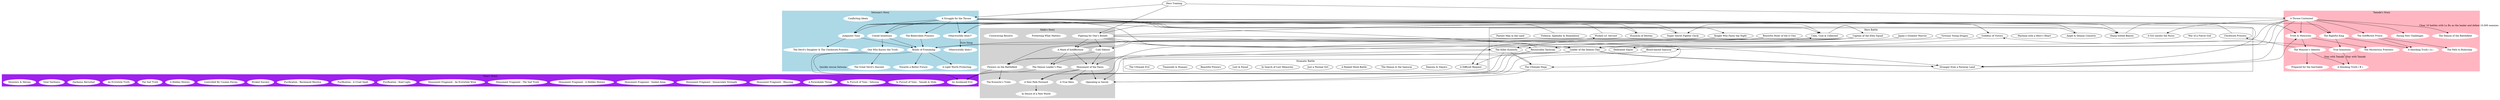 digraph {
	/*
	On Mac, with Graphviz installed via brew, run the following:
	dot -Tpng warriors-all-stars.dot -o warriors-all-stars.png
	*/
	hero_training [label="Hero Training"]

	subgraph cluster_0 {
		label = "Tamaki's Story";
		style=filled;
		color=lightpink;
		node [style=filled,color=white];
		a_throne_contested [label="A Throne Contested"]
		the_rightful_king [label="The Rightful King"]
		a_shocking_truth_a [label="A Shocking Truth ( A )"]
		a_shocking_truth_b [label="A Shocking Truth ( B )"]
		the_indifferent_prince [label="The Indifferent Prince"]
		the_path_to_rulership [label="The Path to Rulership"]
		truth_and_memories [label="Truth & Memories"]
		the_monsters_identity [label="The Monster’s Identity"]
		true_intentions [label="True Intentions"]
		prepared_for_the_inevitable [label="Prepared for the Inevitable"]
		the_mysterious_priestess [label="The Mysterious Priestess"]
		facing_new_challenges [label="Facing New Challenges"]
		the_demon_of_the_battlefield [label="The Demon of the Battlefield"]

		a_throne_contested -> the_rightful_king
		the_rightful_king -> a_shocking_truth_a
		the_indifferent_prince -> a_shocking_truth_a
		true_intentions -> a_shocking_truth_b [label="Stay with Tamaki"]
		the_monsters_identity -> a_shocking_truth_b [label="Stay with Tamaki"]
		a_throne_contested -> the_indifferent_prince
		// A Shocking Truth -> the_path_to_rulership
		the_indifferent_prince -> the_path_to_rulership
		a_throne_contested -> truth_and_memories
		truth_and_memories -> the_monsters_identity
		// Wang Yuanji, Sophie, Oka
		the_rightful_king -> true_intentions
		// Wang Yuanji, Oka, Sophie
		the_monsters_identity -> prepared_for_the_inevitable
		// A Shocking Truth
		truth_and_memories -> the_mysterious_priestess
		a_throne_contested -> facing_new_challenges
		a_throne_contested -> the_demon_of_the_battlefield [label="Clear 10 battles with Lu Bu as the leader and defeat 10,000 enemies."]
	}

	subgraph cluster_1 {
		label = "Shiki's Story";
		style = filled;
		color = lightgrey;
		node [style=filled,color=white];
		fighting_for_ones_beliefs [label="Fighting for One’s Beliefs"]
		a_mask_of_indifference [label="A Mask of Indifference"]
		the_demon_leaders_plan [label="The Demon Leader’s Plan"]
		cold_silence [label="Cold Silence"]
		flowers_on_the_battlefield [label="Flowers on the Battlefield"]
		monument_of_the_dawn [label="Monument of the Dawn"]
		a_new_path_forward [label="A New Path Forward"]
		in_desire_of_a_new_world [label="In Desire of a New World"]
		protecting_what_matters [label="Protecting What Matters"]
		unwavering_resolve [label="Unwavering Resolve"]
		the_kunoichis_trials [label="The Kunoichi’s Trials"]
		a_true_hero [label="A True Hero"]
		operating_in_secret [label="Operating in Secret"]

		fighting_for_ones_beliefs -> a_mask_of_indifference
		a_mask_of_indifference -> the_demon_leaders_plan
		fighting_for_ones_beliefs -> cold_silence
		cold_silence -> flowers_on_the_battlefield
		a_mask_of_indifference -> monument_of_the_dawn
		cold_silence -> monument_of_the_dawn
		monument_of_the_dawn -> a_new_path_forward
		a_new_path_forward -> in_desire_of_a_new_world
		flowers_on_the_battlefield -> the_kunoichis_trials
		monument_of_the_dawn -> a_true_hero
		monument_of_the_dawn -> operating_in_secret
	}

	subgraph cluster_2 {
		label = "Setsuna's Story";
		style=filled;
		color=lightblue;
		node [style=filled,color=white];
		a_struggle_for_the_throne [label="A Struggle for the Throne"]
		judgment_time [label="Judgment Time"]
		the_benevolent_princess [label="The Benevolent Princess"]
		untold_intentions [label="Untold Intentions"]
		bonds_of_friendship [label="Bonds of Friendship"]
		towards_a_better_future [label="Towards a Better Future"]
		a_light_worth_protecting [label="A Light Worth Protecting"]
		conflicting_ideals [label="Conflicting Ideals"]
		the_devils_daughter_and_the_clockwork_princess [label="The Devil's Daughter & The Clockwork Princess"]
		one_who_knows_the_truth [label="One Who Knows the Truth"]
		the_great_devils_descent [label="The Great Devil's Descent"]
		otherworldly_idols_1 [label="Otherworldly Idols?!"]
		otherworldly_idols_2 [label="Otherworldly Idols!!"]

		a_struggle_for_the_throne -> judgment_time
		a_struggle_for_the_throne -> the_benevolent_princess
		a_struggle_for_the_throne -> untold_intentions
		a_struggle_for_the_throne -> otherworldly_idols_1
		judgment_time -> bonds_of_friendship
		judgment_time -> the_devils_daughter_and_the_clockwork_princess
		the_benevolent_princess -> bonds_of_friendship
		untold_intentions -> bonds_of_friendship
		untold_intentions -> one_who_knows_the_truth
		bonds_of_friendship -> towards_a_better_future
		bonds_of_friendship -> a_light_worth_protecting

		a_light_worth_protecting
		the_devils_daughter_and_the_clockwork_princess
		one_who_knows_the_truth -> the_great_devils_descent

		otherworldly_idols_1 -> otherworldly_idols_2 [label="Sure thing."]
	}

	subgraph cluster_3 {
		label = "Yomi's Story";
		style=filled;
		color=purple
		node [style=filled,color=white];
		an_awakened_evil [label="An Awakened Evil"]
		in_pursuit_of_yomi_tamaki_shiki [label="In Pursuit of Yomi - Tamaki & Shiki"]
		in_pursuit_of_yomi_setsuna [label="In Pursuit of Yomi - Setsuna"]
		a_formidable_threat [label="A Formidable Threat"]
		monument_fragment_blessing [label="Monument Fragment - Blessing"]
		monument_fragment_immaculate_strength [label="Monument Fragment - Immaculate Strength"]
		monument_fragment_sealed_away [label="Monument Fragment - Sealed Away"]
		monument_fragment_a_hidden_history [label="Monument Fragment - A Hidden History"]
		monument_fragment_the_sad_truth [label="Monument Fragment - The Sad Truth"]
		monument_fragment_an_erstwhile_wish [label="Monument Fragment - An Erstwhile Wish"]
		purification_kind_light [label="Purification - Kind Light"]
		purification_a_cruel_spirit [label="Purification - A Cruel Spell"]
		purification_reclaimed_resolve [label="Purification - Reclaimed Resolve"]
		wicked_sorcery [label="Wicked Sorcery"]
		controlled_by_unseen_forces [label="Controlled By Unseen Forces"]
		a_hidden_history [label="A Hidden History"]
		the_sad_truth [label="The Sad Truth"]
		an_erstwhile_truth [label="An Erstwhile Truth"]
		darkness_revisited [label="Darkness Revisited"]
		total_darkness [label="Total Darkness"]
		monsters_heroes [label="Monsters & Heroes"]
	}

	subgraph cluster_4 {
		label = "Hero Battle"
		virtuous_young_dragon [label="Virtuous Young Dragon"]
		war_of_a_fierce_god [label="War of a Fierce God"]
		sharp_witted_beauty [label="Sharp-witted Beauty"]
		a_girl_amidst_the_ruins [label="A Girl amidst the Ruins"]
		calm_cool_and_collected [label="Calm, Cool & Collected"]
		dedicated_slayer [label="Dedicated Slayer"]
		stranger_from_a_faraway_land [label="Stranger from a Faraway Land"]
		machina_with_a_heros_heart [label="Machina with a Hero’s Heart"]
		kunoichi_of_destiny [label="Kunoichi of Destiny"]
		wicked_lil_servant [label="Wicked Lil’ Servant"]
		super_secret_fighter_chick [label="Super Secret Fighter Chick"]
		violence_splendor_and_humiliation [label="Violence, Splendor & Humiliation"]
		clockwork_princess [label="Clockwork Princess"]
		the_ultimate_ninja [label="The Ultimate Ninja"]
		the_killer_kunoichi [label="The Killer Kunoichi"]
		goddess_of_victory [label="Goddess of Victory"]
		knight_who_faces_the_night [label="Knight Who Faces the Night"]
		angel_and_demon_concerto [label="Angel & Demon Concerto"]
		japans_greatest_warrior [label="Japan’s Greatest Warrior"]
		resourceful_tactician [label="Resourceful Tactician"]
		beautiful_ruler_of_the_ii_clan [label="Beautiful Ruler of the Ii Clan"]
		captain_of_the_elite_squad [label="Captain of the Elite Squad"]
		leader_of_the_demon_clan [label="Leader of the Demon Clan"]
		fastest_man_in_the_land [label="Fastest Man in the Land"]
		blond_haired_samurai [label="Blond-haired Samurai"]

		the_killer_kunoichi -> the_ultimate_ninja
		beautiful_ruler_of_the_ii_clan -> the_killer_kunoichi
		captain_of_the_elite_squad -> leader_of_the_demon_clan
	}

	subgraph cluster_5 {
		label = "Dramatic Battle"
		a_difficult_request [label="A Difficult Request"]
		demons_slayers [label="Demons & Slayers"]
		the_demon_the_samurai [label="The Demon & the Samurai"]
		a_heated_mock_battle [label="A Heated Mock Battle"]
		just_a_normal_girl [label="Just a Normal Girl"]
		in_search_of_lost_memories [label="In Search of Lost Memories"]
		lost_and_found [label="Lost & Found"]
		beautiful_flower [label="Beautiful Flowers"]
		timenoids_and_humans [label="Timenoids & Humans"]
		the_ultimate_evil [label="The Ultimate Evil"]
	}
	// All start from Hero Training
	hero_training -> a_throne_contested
	hero_training -> fighting_for_ones_beliefs
	hero_training -> a_struggle_for_the_throne

	// Takami to Yomi
	// defeat monster on a shocking truth battlefield -> an_awakened_evil
	// Shiki to Yomi
	the_demon_leaders_plan -> an_awakened_evil
	flowers_on_the_battlefield -> an_awakened_evil
	monument_of_the_dawn -> an_awakened_evil
	// Setsuna to Yomi
	bonds_of_friendship -> an_awakened_evil [label="Quickly rescue Setsuna"]
	one_who_knows_the_truth -> an_awakened_evil


	// Tamaki to Hero Battle
	sharp_witted_beauty -> the_rightful_king
	stranger_from_a_faraway_land -> truth_and_memories
	calm_cool_and_collected -> truth_and_memories
	// Shiki to Hero Battle
	beautiful_ruler_of_the_ii_clan -> flowers_on_the_battlefield
	fighting_for_ones_beliefs -> sharp_witted_beauty
	fighting_for_ones_beliefs -> calm_cool_and_collected
	a_mask_of_indifference -> calm_cool_and_collected
	fighting_for_ones_beliefs -> stranger_from_a_faraway_land
	leader_of_the_demon_clan -> stranger_from_a_faraway_land
	fighting_for_ones_beliefs -> the_ultimate_ninja
	fighting_for_ones_beliefs -> the_killer_kunoichi
	fighting_for_ones_beliefs -> captain_of_the_elite_squad
	fighting_for_ones_beliefs -> leader_of_the_demon_clan
	// Setsuna to Hero Battle
	a_struggle_for_the_throne -> sharp_witted_beauty
	a_struggle_for_the_throne -> calm_cool_and_collected
	a_struggle_for_the_throne -> stranger_from_a_faraway_land
	a_struggle_for_the_throne -> kunoichi_of_destiny
	bonds_of_friendship -> wicked_lil_servant
	a_struggle_for_the_throne -> super_secret_fighter_chick
	untold_intentions -> goddess_of_victory
	a_struggle_for_the_throne -> knight_who_faces_the_night
	a_struggle_for_the_throne -> angel_and_demon_concerto
	a_struggle_for_the_throne -> resourceful_tactician
	a_struggle_for_the_throne -> leader_of_the_demon_clan
	goddess_of_victory -> blond_haired_samurai

	// Hero Battle to Takami
	a_throne_contested -> a_girl_amidst_the_ruins
	a_throne_contested -> dedicated_slayer
	virtuous_young_dragon -> dedicated_slayer
	//the_indifferent_prince ->
	//dedicated_slayer ->
	//stranger_from_a_faraway_land ->
	a_throne_contested -> stranger_from_a_faraway_land
	leader_of_the_demon_clan -> stranger_from_a_faraway_land
	truth_and_memories -> super_secret_fighter_chick
	the_monsters_identity -> clockwork_princess
	true_intentions -> goddess_of_victory
	a_throne_contested -> resourceful_tactician
	calm_cool_and_collected -> resourceful_tactician
	a_throne_contested -> leader_of_the_demon_clan
	// Oka -> leader_of_the_demon_clan

	// Hero Battle to Shiki
	resourceful_tactician -> a_mask_of_indifference
	leader_of_the_demon_clan -> the_demon_leaders_plan
	captain_of_the_elite_squad -> cold_silence
	the_killer_kunoichi -> flowers_on_the_battlefield
	the_ultimate_ninja -> monument_of_the_dawn
	the_killer_kunoichi -> a_new_path_forward
	resourceful_tactician -> a_true_hero
	leader_of_the_demon_clan -> a_true_hero
	captain_of_the_elite_squad -> a_true_hero
	blond_haired_samurai -> operating_in_secret
	japans_greatest_warrior -> operating_in_secret
	the_ultimate_ninja -> operating_in_secret

	// Hero Battle to Setsuna
	violence_splendor_and_humiliation -> judgment_time
	clockwork_princess -> judgment_time
	angel_and_demon_concerto -> judgment_time
	kunoichi_of_destiny -> untold_intentions
	knight_who_faces_the_night -> bonds_of_friendship
	wicked_lil_servant -> otherworldly_idols_1
	super_secret_fighter_chick -> otherworldly_idols_1
	goddess_of_victory -> otherworldly_idols_1

	// To Dramatic Battle
	resourceful_tactician -> a_difficult_request
	captain_of_the_elite_squad -> a_difficult_request
}

/*


(following three are possible ???)
Petal of a Fallen Flower?
Great Devil of the 6th Heaven?



Tamaki
Zhao Yun (represents Dynasty Warriors) - Virtuous Young Dragon
Wang Yuanji (Dynasty Warriors) - Sharp-witted Beauty
Zhou Cang (Dynasty Warriors)- Fastest Man in the Land
Lu Bu (Dynasty Warriors) - War of a Fierce God
Oka (Toukiden) - Dedicated Slayer
Horo (Toukiden) - Stranger from a Faraway Land
Tokitsugu (Toukiden) - Machina with a Hero’s Heart
Opoona (Opoona; preorder exclusive)
Sophie (Atelier Sophie) - A Girl amidst the Ruins
Plachta (Atelier) - Calm, Cool & Collected

Shiki
Yukimura Sanada (Samurai Warriors) - Japan’s Greatest Warrior
Mitsunari Ishida (Samurai Warriors) - Resourceful Tactician
Naotora Ii (Samurai Warriors) - Beautiful Ruler of the Ii Clan
Hajime Arima (Haruka: Beyond the Stream of Time) - Captain of the Elite Squad
Darius (Haruka: Beyond the Stream of Time) - Leader of the Demon Clan
William Adams (Nioh) - Blond-haired Samurai
Ryu Hanabusa (Ninja Gaiden) - The Ultimate Ninja
Ayane (Ninja Gaiden) - The Killer Kunoichi

Setsuna
Nobunyaga Oda (Nobunyaga's Ambition) - Great Devil of 6th Heaven
Kasumi (Dead or Alive) - Kunoichi of Destiny
Marie Rose (Dead or Alive) - Wicked Lil’ Servant
Honoka (Dead or Alive) - Super Secret Fighter Chick
Millennia (Deception) - Clockwork Princess
Laegrinna (Deception) - Violence, Splendor & Humiliation
Rio (Rio) - Goddess of Victory
Arnice (Nights of Azure) - Knight Who Faces the Night
Christophorus (Nights of Azure) - Angel & Demon Concerto
*/